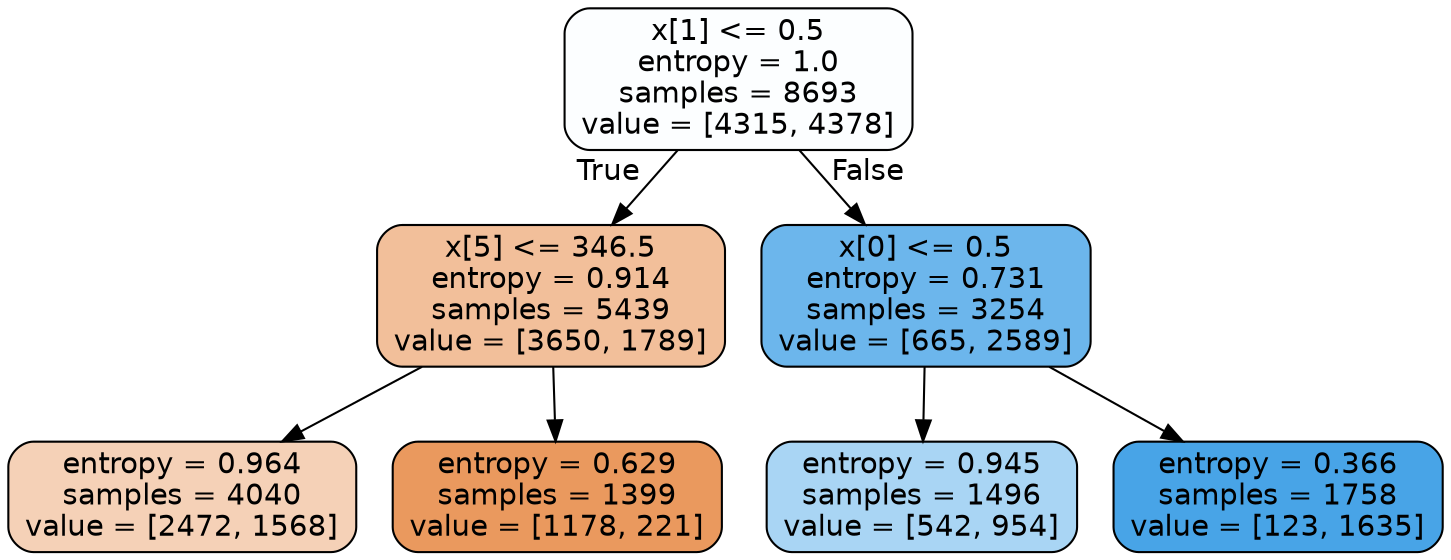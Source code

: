 digraph Tree {
node [shape=box, style="filled, rounded", color="black", fontname="helvetica"] ;
edge [fontname="helvetica"] ;
0 [label="x[1] <= 0.5\nentropy = 1.0\nsamples = 8693\nvalue = [4315, 4378]", fillcolor="#fcfeff"] ;
1 [label="x[5] <= 346.5\nentropy = 0.914\nsamples = 5439\nvalue = [3650, 1789]", fillcolor="#f2bf9a"] ;
0 -> 1 [labeldistance=2.5, labelangle=45, headlabel="True"] ;
2 [label="entropy = 0.964\nsamples = 4040\nvalue = [2472, 1568]", fillcolor="#f5d1b7"] ;
1 -> 2 ;
3 [label="entropy = 0.629\nsamples = 1399\nvalue = [1178, 221]", fillcolor="#ea995e"] ;
1 -> 3 ;
4 [label="x[0] <= 0.5\nentropy = 0.731\nsamples = 3254\nvalue = [665, 2589]", fillcolor="#6cb6ec"] ;
0 -> 4 [labeldistance=2.5, labelangle=-45, headlabel="False"] ;
5 [label="entropy = 0.945\nsamples = 1496\nvalue = [542, 954]", fillcolor="#a9d5f4"] ;
4 -> 5 ;
6 [label="entropy = 0.366\nsamples = 1758\nvalue = [123, 1635]", fillcolor="#48a4e7"] ;
4 -> 6 ;
}